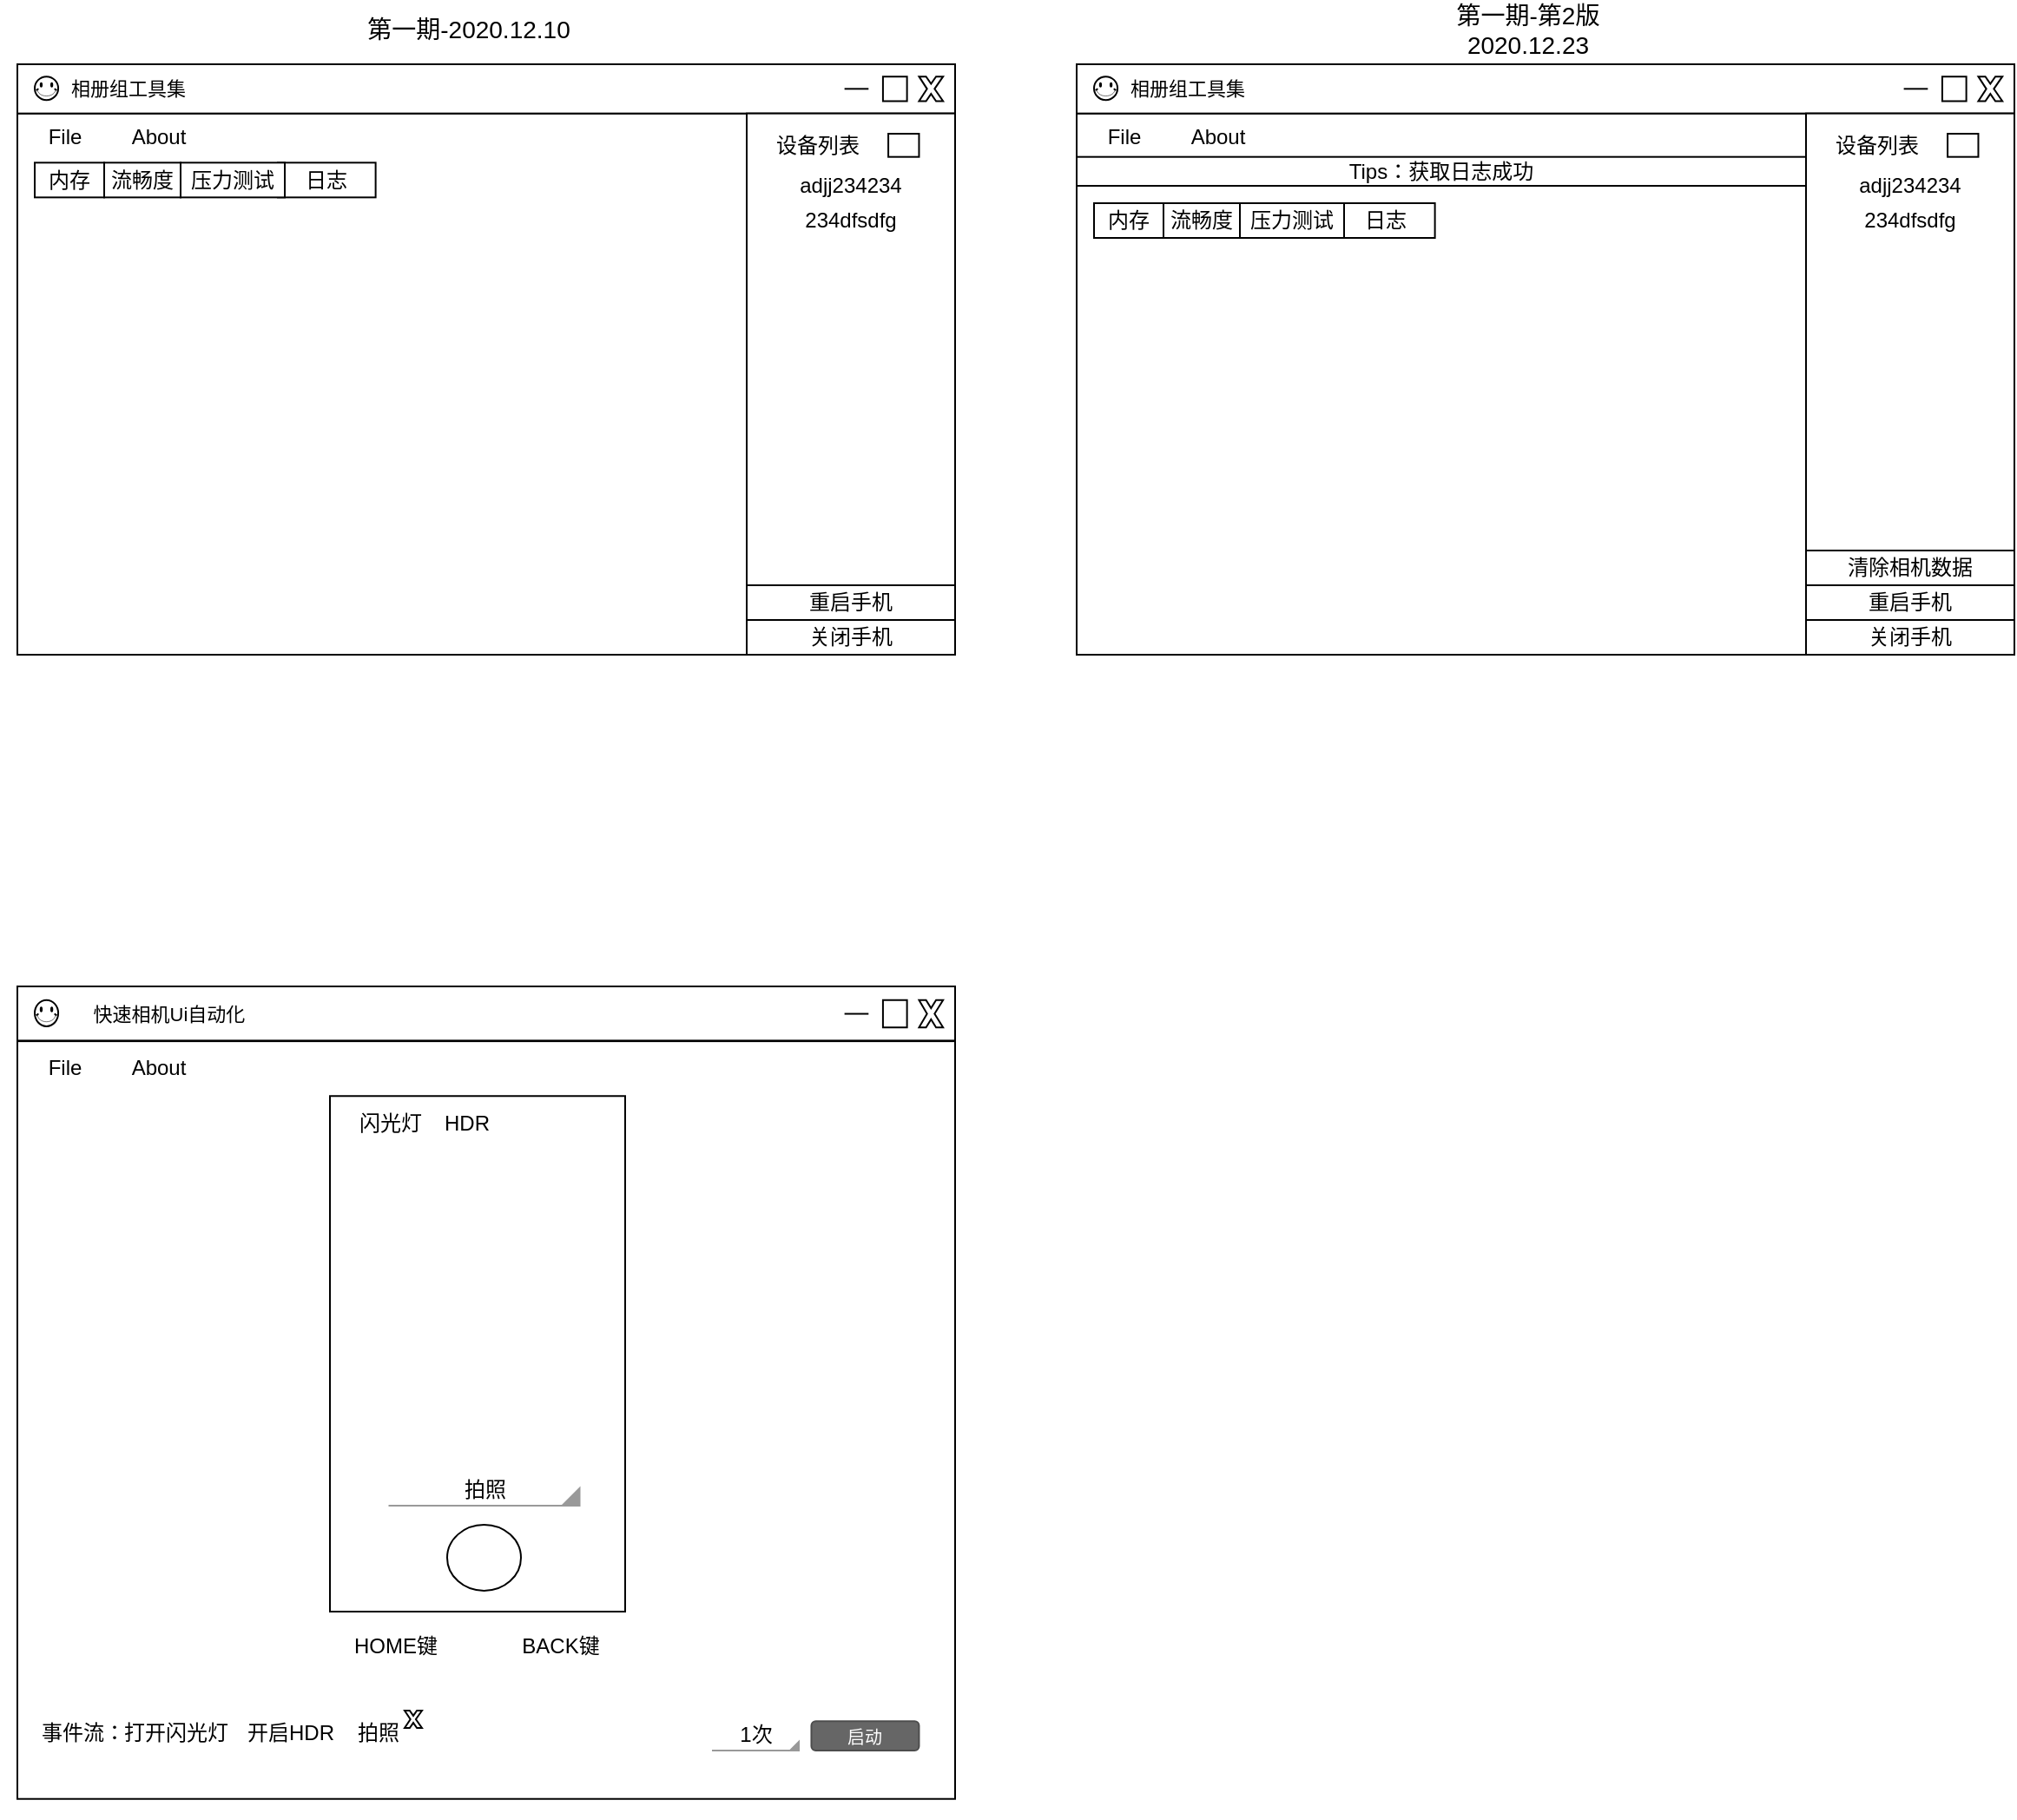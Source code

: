 <mxfile version="14.5.3" type="github">
  <diagram id="1P_7CGf5NRen447fJ8HE" name="Page-1">
    <mxGraphModel dx="1725" dy="490" grid="1" gridSize="10" guides="1" tooltips="1" connect="1" arrows="1" fold="1" page="1" pageScale="1" pageWidth="827" pageHeight="1169" math="0" shadow="0">
      <root>
        <mxCell id="0" />
        <mxCell id="1" parent="0" />
        <mxCell id="NniAMcF-AqxOJK8e0dRN-1" value="&lt;font style=&quot;font-size: 14px&quot;&gt;第一期-2020.12.10&lt;/font&gt;" style="text;html=1;strokeColor=none;fillColor=none;align=center;verticalAlign=middle;whiteSpace=wrap;rounded=0;" parent="1" vertex="1">
          <mxGeometry x="50" y="40" width="140" height="20" as="geometry" />
        </mxCell>
        <mxCell id="NniAMcF-AqxOJK8e0dRN-33" value="" style="group" parent="1" vertex="1" connectable="0">
          <mxGeometry x="-140" y="70" width="540" height="340" as="geometry" />
        </mxCell>
        <mxCell id="NniAMcF-AqxOJK8e0dRN-2" value="" style="rounded=0;whiteSpace=wrap;html=1;" parent="NniAMcF-AqxOJK8e0dRN-33" vertex="1">
          <mxGeometry y="28.333" width="540.0" height="311.667" as="geometry" />
        </mxCell>
        <mxCell id="NniAMcF-AqxOJK8e0dRN-3" value="" style="rounded=0;whiteSpace=wrap;html=1;" parent="NniAMcF-AqxOJK8e0dRN-33" vertex="1">
          <mxGeometry width="540.0" height="28.333" as="geometry" />
        </mxCell>
        <mxCell id="NniAMcF-AqxOJK8e0dRN-10" value="" style="verticalLabelPosition=bottom;verticalAlign=top;html=1;shape=mxgraph.basic.x" parent="NniAMcF-AqxOJK8e0dRN-33" vertex="1">
          <mxGeometry x="519.231" y="7.083" width="13.846" height="14.167" as="geometry" />
        </mxCell>
        <mxCell id="NniAMcF-AqxOJK8e0dRN-12" value="" style="verticalLabelPosition=bottom;verticalAlign=top;html=1;shape=mxgraph.basic.rect;fillColor2=none;strokeWidth=1;size=20;indent=5;" parent="NniAMcF-AqxOJK8e0dRN-33" vertex="1">
          <mxGeometry x="498.462" y="7.083" width="13.846" height="14.167" as="geometry" />
        </mxCell>
        <mxCell id="NniAMcF-AqxOJK8e0dRN-15" value="" style="endArrow=none;html=1;" parent="NniAMcF-AqxOJK8e0dRN-33" edge="1">
          <mxGeometry width="50" height="50" relative="1" as="geometry">
            <mxPoint x="476.308" y="14.167" as="sourcePoint" />
            <mxPoint x="490.154" y="14.167" as="targetPoint" />
          </mxGeometry>
        </mxCell>
        <mxCell id="NniAMcF-AqxOJK8e0dRN-18" value="&lt;font style=&quot;font-size: 11px&quot;&gt;相册组工具集&lt;/font&gt;" style="text;html=1;strokeColor=none;fillColor=none;align=center;verticalAlign=middle;whiteSpace=wrap;rounded=0;" parent="NniAMcF-AqxOJK8e0dRN-33" vertex="1">
          <mxGeometry x="24.54" width="77.85" height="28.33" as="geometry" />
        </mxCell>
        <mxCell id="NniAMcF-AqxOJK8e0dRN-21" value="File" style="text;html=1;strokeColor=none;fillColor=none;align=center;verticalAlign=middle;whiteSpace=wrap;rounded=0;" parent="NniAMcF-AqxOJK8e0dRN-33" vertex="1">
          <mxGeometry y="28.333" width="55.385" height="28.333" as="geometry" />
        </mxCell>
        <mxCell id="NniAMcF-AqxOJK8e0dRN-22" value="About" style="text;html=1;strokeColor=none;fillColor=none;align=center;verticalAlign=middle;whiteSpace=wrap;rounded=0;" parent="NniAMcF-AqxOJK8e0dRN-33" vertex="1">
          <mxGeometry x="54.0" y="28.333" width="55.385" height="28.333" as="geometry" />
        </mxCell>
        <mxCell id="NniAMcF-AqxOJK8e0dRN-34" value="内存" style="rounded=0;whiteSpace=wrap;html=1;" parent="NniAMcF-AqxOJK8e0dRN-33" vertex="1">
          <mxGeometry x="10.0" y="56.67" width="40" height="20" as="geometry" />
        </mxCell>
        <mxCell id="NniAMcF-AqxOJK8e0dRN-35" value="流畅度" style="rounded=0;whiteSpace=wrap;html=1;" parent="NniAMcF-AqxOJK8e0dRN-33" vertex="1">
          <mxGeometry x="50" y="56.67" width="44" height="20" as="geometry" />
        </mxCell>
        <mxCell id="NniAMcF-AqxOJK8e0dRN-37" value="" style="rounded=0;whiteSpace=wrap;html=1;" parent="NniAMcF-AqxOJK8e0dRN-33" vertex="1">
          <mxGeometry x="420" y="28.33" width="120" height="311.67" as="geometry" />
        </mxCell>
        <mxCell id="NniAMcF-AqxOJK8e0dRN-39" value="设备列表" style="text;html=1;strokeColor=none;fillColor=none;align=center;verticalAlign=middle;whiteSpace=wrap;rounded=0;" parent="NniAMcF-AqxOJK8e0dRN-33" vertex="1">
          <mxGeometry x="430" y="36.67" width="62" height="20" as="geometry" />
        </mxCell>
        <mxCell id="NniAMcF-AqxOJK8e0dRN-41" value="日志" style="rounded=0;whiteSpace=wrap;html=1;" parent="NniAMcF-AqxOJK8e0dRN-33" vertex="1">
          <mxGeometry x="150" y="56.67" width="56.31" height="20" as="geometry" />
        </mxCell>
        <mxCell id="NniAMcF-AqxOJK8e0dRN-42" value="" style="rounded=0;whiteSpace=wrap;html=1;" parent="NniAMcF-AqxOJK8e0dRN-33" vertex="1">
          <mxGeometry x="501.54" y="40.01" width="17.69" height="13.33" as="geometry" />
        </mxCell>
        <mxCell id="NniAMcF-AqxOJK8e0dRN-46" value="adjj234234" style="text;html=1;strokeColor=none;fillColor=none;align=center;verticalAlign=middle;whiteSpace=wrap;rounded=0;" parent="NniAMcF-AqxOJK8e0dRN-33" vertex="1">
          <mxGeometry x="420" y="60" width="120" height="20" as="geometry" />
        </mxCell>
        <mxCell id="NniAMcF-AqxOJK8e0dRN-47" value="234dfsdfg" style="text;html=1;strokeColor=none;fillColor=none;align=center;verticalAlign=middle;whiteSpace=wrap;rounded=0;" parent="NniAMcF-AqxOJK8e0dRN-33" vertex="1">
          <mxGeometry x="420" y="80" width="120" height="20" as="geometry" />
        </mxCell>
        <mxCell id="NniAMcF-AqxOJK8e0dRN-48" value="重启手机" style="rounded=0;whiteSpace=wrap;html=1;" parent="NniAMcF-AqxOJK8e0dRN-33" vertex="1">
          <mxGeometry x="420" y="300" width="120" height="20" as="geometry" />
        </mxCell>
        <mxCell id="NniAMcF-AqxOJK8e0dRN-68" value="关闭手机" style="rounded=0;whiteSpace=wrap;html=1;" parent="NniAMcF-AqxOJK8e0dRN-33" vertex="1">
          <mxGeometry x="420" y="320" width="120" height="20" as="geometry" />
        </mxCell>
        <mxCell id="NniAMcF-AqxOJK8e0dRN-70" value="" style="verticalLabelPosition=bottom;verticalAlign=top;html=1;shape=mxgraph.basic.smiley" parent="NniAMcF-AqxOJK8e0dRN-33" vertex="1">
          <mxGeometry x="10" y="7.08" width="13.54" height="13.54" as="geometry" />
        </mxCell>
        <mxCell id="NniAMcF-AqxOJK8e0dRN-75" value="压力测试" style="rounded=0;whiteSpace=wrap;html=1;" parent="NniAMcF-AqxOJK8e0dRN-33" vertex="1">
          <mxGeometry x="94" y="56.67" width="60" height="20" as="geometry" />
        </mxCell>
        <mxCell id="PtmkaYNPwoIaMwavgQvr-5" value="&lt;font style=&quot;font-size: 14px&quot;&gt;第一期-第2版2020.12.23&lt;/font&gt;" style="text;html=1;strokeColor=none;fillColor=none;align=center;verticalAlign=middle;whiteSpace=wrap;rounded=0;" parent="1" vertex="1">
          <mxGeometry x="660" y="40" width="140" height="20" as="geometry" />
        </mxCell>
        <mxCell id="PtmkaYNPwoIaMwavgQvr-6" value="" style="group" parent="1" vertex="1" connectable="0">
          <mxGeometry x="470" y="70" width="540" height="340" as="geometry" />
        </mxCell>
        <mxCell id="PtmkaYNPwoIaMwavgQvr-7" value="" style="rounded=0;whiteSpace=wrap;html=1;" parent="PtmkaYNPwoIaMwavgQvr-6" vertex="1">
          <mxGeometry y="28.333" width="540.0" height="311.667" as="geometry" />
        </mxCell>
        <mxCell id="PtmkaYNPwoIaMwavgQvr-8" value="" style="rounded=0;whiteSpace=wrap;html=1;" parent="PtmkaYNPwoIaMwavgQvr-6" vertex="1">
          <mxGeometry width="540.0" height="28.333" as="geometry" />
        </mxCell>
        <mxCell id="PtmkaYNPwoIaMwavgQvr-9" value="" style="verticalLabelPosition=bottom;verticalAlign=top;html=1;shape=mxgraph.basic.x" parent="PtmkaYNPwoIaMwavgQvr-6" vertex="1">
          <mxGeometry x="519.231" y="7.083" width="13.846" height="14.167" as="geometry" />
        </mxCell>
        <mxCell id="PtmkaYNPwoIaMwavgQvr-10" value="" style="verticalLabelPosition=bottom;verticalAlign=top;html=1;shape=mxgraph.basic.rect;fillColor2=none;strokeWidth=1;size=20;indent=5;" parent="PtmkaYNPwoIaMwavgQvr-6" vertex="1">
          <mxGeometry x="498.462" y="7.083" width="13.846" height="14.167" as="geometry" />
        </mxCell>
        <mxCell id="PtmkaYNPwoIaMwavgQvr-11" value="" style="endArrow=none;html=1;" parent="PtmkaYNPwoIaMwavgQvr-6" edge="1">
          <mxGeometry width="50" height="50" relative="1" as="geometry">
            <mxPoint x="476.308" y="14.167" as="sourcePoint" />
            <mxPoint x="490.154" y="14.167" as="targetPoint" />
          </mxGeometry>
        </mxCell>
        <mxCell id="PtmkaYNPwoIaMwavgQvr-12" value="&lt;font style=&quot;font-size: 11px&quot;&gt;相册组工具集&lt;/font&gt;" style="text;html=1;strokeColor=none;fillColor=none;align=center;verticalAlign=middle;whiteSpace=wrap;rounded=0;" parent="PtmkaYNPwoIaMwavgQvr-6" vertex="1">
          <mxGeometry x="24.54" width="77.85" height="28.33" as="geometry" />
        </mxCell>
        <mxCell id="PtmkaYNPwoIaMwavgQvr-13" value="File" style="text;html=1;strokeColor=none;fillColor=none;align=center;verticalAlign=middle;whiteSpace=wrap;rounded=0;" parent="PtmkaYNPwoIaMwavgQvr-6" vertex="1">
          <mxGeometry y="28.333" width="55.385" height="28.333" as="geometry" />
        </mxCell>
        <mxCell id="PtmkaYNPwoIaMwavgQvr-14" value="About" style="text;html=1;strokeColor=none;fillColor=none;align=center;verticalAlign=middle;whiteSpace=wrap;rounded=0;" parent="PtmkaYNPwoIaMwavgQvr-6" vertex="1">
          <mxGeometry x="54.0" y="28.333" width="55.385" height="28.333" as="geometry" />
        </mxCell>
        <mxCell id="PtmkaYNPwoIaMwavgQvr-15" value="内存" style="rounded=0;whiteSpace=wrap;html=1;" parent="PtmkaYNPwoIaMwavgQvr-6" vertex="1">
          <mxGeometry x="10.0" y="80" width="40" height="20" as="geometry" />
        </mxCell>
        <mxCell id="PtmkaYNPwoIaMwavgQvr-16" value="流畅度" style="rounded=0;whiteSpace=wrap;html=1;" parent="PtmkaYNPwoIaMwavgQvr-6" vertex="1">
          <mxGeometry x="50" y="80" width="44" height="20" as="geometry" />
        </mxCell>
        <mxCell id="PtmkaYNPwoIaMwavgQvr-17" value="" style="rounded=0;whiteSpace=wrap;html=1;" parent="PtmkaYNPwoIaMwavgQvr-6" vertex="1">
          <mxGeometry x="420" y="28.33" width="120" height="311.67" as="geometry" />
        </mxCell>
        <mxCell id="PtmkaYNPwoIaMwavgQvr-18" value="设备列表" style="text;html=1;strokeColor=none;fillColor=none;align=center;verticalAlign=middle;whiteSpace=wrap;rounded=0;" parent="PtmkaYNPwoIaMwavgQvr-6" vertex="1">
          <mxGeometry x="430" y="36.67" width="62" height="20" as="geometry" />
        </mxCell>
        <mxCell id="PtmkaYNPwoIaMwavgQvr-19" value="日志" style="rounded=0;whiteSpace=wrap;html=1;" parent="PtmkaYNPwoIaMwavgQvr-6" vertex="1">
          <mxGeometry x="150" y="80" width="56.31" height="20" as="geometry" />
        </mxCell>
        <mxCell id="PtmkaYNPwoIaMwavgQvr-20" value="" style="rounded=0;whiteSpace=wrap;html=1;" parent="PtmkaYNPwoIaMwavgQvr-6" vertex="1">
          <mxGeometry x="501.54" y="40.01" width="17.69" height="13.33" as="geometry" />
        </mxCell>
        <mxCell id="PtmkaYNPwoIaMwavgQvr-21" value="adjj234234" style="text;html=1;strokeColor=none;fillColor=none;align=center;verticalAlign=middle;whiteSpace=wrap;rounded=0;" parent="PtmkaYNPwoIaMwavgQvr-6" vertex="1">
          <mxGeometry x="420" y="60" width="120" height="20" as="geometry" />
        </mxCell>
        <mxCell id="PtmkaYNPwoIaMwavgQvr-22" value="234dfsdfg" style="text;html=1;strokeColor=none;fillColor=none;align=center;verticalAlign=middle;whiteSpace=wrap;rounded=0;" parent="PtmkaYNPwoIaMwavgQvr-6" vertex="1">
          <mxGeometry x="420" y="80" width="120" height="20" as="geometry" />
        </mxCell>
        <mxCell id="PtmkaYNPwoIaMwavgQvr-23" value="重启手机" style="rounded=0;whiteSpace=wrap;html=1;" parent="PtmkaYNPwoIaMwavgQvr-6" vertex="1">
          <mxGeometry x="420" y="300" width="120" height="20" as="geometry" />
        </mxCell>
        <mxCell id="PtmkaYNPwoIaMwavgQvr-24" value="关闭手机" style="rounded=0;whiteSpace=wrap;html=1;" parent="PtmkaYNPwoIaMwavgQvr-6" vertex="1">
          <mxGeometry x="420" y="320" width="120" height="20" as="geometry" />
        </mxCell>
        <mxCell id="PtmkaYNPwoIaMwavgQvr-25" value="" style="verticalLabelPosition=bottom;verticalAlign=top;html=1;shape=mxgraph.basic.smiley" parent="PtmkaYNPwoIaMwavgQvr-6" vertex="1">
          <mxGeometry x="10" y="7.08" width="13.54" height="13.54" as="geometry" />
        </mxCell>
        <mxCell id="PtmkaYNPwoIaMwavgQvr-26" value="压力测试" style="rounded=0;whiteSpace=wrap;html=1;" parent="PtmkaYNPwoIaMwavgQvr-6" vertex="1">
          <mxGeometry x="94" y="80" width="60" height="20" as="geometry" />
        </mxCell>
        <mxCell id="PtmkaYNPwoIaMwavgQvr-27" value="清除相机数据" style="rounded=0;whiteSpace=wrap;html=1;" parent="PtmkaYNPwoIaMwavgQvr-6" vertex="1">
          <mxGeometry x="420" y="280" width="120" height="20" as="geometry" />
        </mxCell>
        <mxCell id="PtmkaYNPwoIaMwavgQvr-28" value="Tips：获取日志成功" style="rounded=0;whiteSpace=wrap;html=1;" parent="PtmkaYNPwoIaMwavgQvr-6" vertex="1">
          <mxGeometry y="53.34" width="420" height="16.66" as="geometry" />
        </mxCell>
        <mxCell id="2Qe8csAiUL0kfLp2vOkT-1" value="" style="group" vertex="1" connectable="0" parent="1">
          <mxGeometry x="-140" y="601" width="540" height="479" as="geometry" />
        </mxCell>
        <mxCell id="2Qe8csAiUL0kfLp2vOkT-2" value="" style="rounded=0;whiteSpace=wrap;html=1;" vertex="1" parent="2Qe8csAiUL0kfLp2vOkT-1">
          <mxGeometry y="31.558" width="540" height="436.302" as="geometry" />
        </mxCell>
        <mxCell id="2Qe8csAiUL0kfLp2vOkT-3" value="" style="rounded=0;whiteSpace=wrap;html=1;" vertex="1" parent="2Qe8csAiUL0kfLp2vOkT-1">
          <mxGeometry width="540" height="31.202" as="geometry" />
        </mxCell>
        <mxCell id="2Qe8csAiUL0kfLp2vOkT-4" value="" style="verticalLabelPosition=bottom;verticalAlign=top;html=1;shape=mxgraph.basic.x" vertex="1" parent="2Qe8csAiUL0kfLp2vOkT-1">
          <mxGeometry x="519.231" y="7.891" width="13.846" height="15.781" as="geometry" />
        </mxCell>
        <mxCell id="2Qe8csAiUL0kfLp2vOkT-5" value="" style="verticalLabelPosition=bottom;verticalAlign=top;html=1;shape=mxgraph.basic.rect;fillColor2=none;strokeWidth=1;size=20;indent=5;" vertex="1" parent="2Qe8csAiUL0kfLp2vOkT-1">
          <mxGeometry x="498.462" y="7.891" width="13.846" height="15.781" as="geometry" />
        </mxCell>
        <mxCell id="2Qe8csAiUL0kfLp2vOkT-6" value="" style="endArrow=none;html=1;" edge="1" parent="2Qe8csAiUL0kfLp2vOkT-1">
          <mxGeometry width="50" height="50" relative="1" as="geometry">
            <mxPoint x="476.308" y="15.781" as="sourcePoint" />
            <mxPoint x="490.154" y="15.781" as="targetPoint" />
          </mxGeometry>
        </mxCell>
        <mxCell id="2Qe8csAiUL0kfLp2vOkT-7" value="&lt;span style=&quot;font-size: 11px&quot;&gt;快速相机Ui自动化&lt;/span&gt;" style="text;html=1;strokeColor=none;fillColor=none;align=center;verticalAlign=middle;whiteSpace=wrap;rounded=0;" vertex="1" parent="2Qe8csAiUL0kfLp2vOkT-1">
          <mxGeometry x="24.54" width="125.46" height="31.558" as="geometry" />
        </mxCell>
        <mxCell id="2Qe8csAiUL0kfLp2vOkT-8" value="File" style="text;html=1;strokeColor=none;fillColor=none;align=center;verticalAlign=middle;whiteSpace=wrap;rounded=0;" vertex="1" parent="2Qe8csAiUL0kfLp2vOkT-1">
          <mxGeometry y="31.562" width="55.385" height="31.562" as="geometry" />
        </mxCell>
        <mxCell id="2Qe8csAiUL0kfLp2vOkT-9" value="About" style="text;html=1;strokeColor=none;fillColor=none;align=center;verticalAlign=middle;whiteSpace=wrap;rounded=0;" vertex="1" parent="2Qe8csAiUL0kfLp2vOkT-1">
          <mxGeometry x="54.0" y="31.562" width="55.385" height="31.562" as="geometry" />
        </mxCell>
        <mxCell id="2Qe8csAiUL0kfLp2vOkT-20" value="" style="verticalLabelPosition=bottom;verticalAlign=top;html=1;shape=mxgraph.basic.smiley" vertex="1" parent="2Qe8csAiUL0kfLp2vOkT-1">
          <mxGeometry x="10" y="7.887" width="13.54" height="15.083" as="geometry" />
        </mxCell>
        <mxCell id="2Qe8csAiUL0kfLp2vOkT-22" value="" style="rounded=0;whiteSpace=wrap;html=1;" vertex="1" parent="2Qe8csAiUL0kfLp2vOkT-1">
          <mxGeometry x="180" y="63.13" width="170" height="296.87" as="geometry" />
        </mxCell>
        <mxCell id="2Qe8csAiUL0kfLp2vOkT-23" value="" style="verticalLabelPosition=bottom;verticalAlign=top;html=1;shape=mxgraph.basic.donut;dx=25;" vertex="1" parent="2Qe8csAiUL0kfLp2vOkT-1">
          <mxGeometry x="247.5" y="310" width="42.5" height="37.98" as="geometry" />
        </mxCell>
        <mxCell id="2Qe8csAiUL0kfLp2vOkT-28" value="HOME键" style="text;html=1;strokeColor=none;fillColor=none;align=center;verticalAlign=middle;whiteSpace=wrap;rounded=0;" vertex="1" parent="2Qe8csAiUL0kfLp2vOkT-1">
          <mxGeometry x="187.5" y="368.993" width="60" height="22.279" as="geometry" />
        </mxCell>
        <mxCell id="2Qe8csAiUL0kfLp2vOkT-29" value="BACK键" style="text;html=1;strokeColor=none;fillColor=none;align=center;verticalAlign=middle;whiteSpace=wrap;rounded=0;" vertex="1" parent="2Qe8csAiUL0kfLp2vOkT-1">
          <mxGeometry x="282.5" y="368.997" width="60" height="22.279" as="geometry" />
        </mxCell>
        <mxCell id="2Qe8csAiUL0kfLp2vOkT-31" value="拍照" style="strokeWidth=1;html=1;shadow=0;dashed=0;shape=mxgraph.android.spinner2;align=center;fillColor=#999999;strokeColor=#999999;verticalAlign=bottom" vertex="1" parent="2Qe8csAiUL0kfLp2vOkT-1">
          <mxGeometry x="213.75" y="289" width="110" height="10" as="geometry" />
        </mxCell>
        <mxCell id="2Qe8csAiUL0kfLp2vOkT-39" value="事件流：" style="text;html=1;strokeColor=none;fillColor=none;align=center;verticalAlign=middle;whiteSpace=wrap;rounded=0;" vertex="1" parent="2Qe8csAiUL0kfLp2vOkT-1">
          <mxGeometry x="-10" y="409" width="96" height="41" as="geometry" />
        </mxCell>
        <mxCell id="2Qe8csAiUL0kfLp2vOkT-41" value="打开闪光灯" style="text;html=1;strokeColor=none;fillColor=none;align=center;verticalAlign=middle;whiteSpace=wrap;rounded=0;" vertex="1" parent="2Qe8csAiUL0kfLp2vOkT-1">
          <mxGeometry x="55.38" y="419.5" width="73" height="20" as="geometry" />
        </mxCell>
        <mxCell id="2Qe8csAiUL0kfLp2vOkT-47" value="开启HDR" style="text;html=1;strokeColor=none;fillColor=none;align=center;verticalAlign=middle;whiteSpace=wrap;rounded=0;" vertex="1" parent="2Qe8csAiUL0kfLp2vOkT-1">
          <mxGeometry x="121.38" y="419.5" width="73" height="20" as="geometry" />
        </mxCell>
        <mxCell id="2Qe8csAiUL0kfLp2vOkT-48" value="拍照" style="text;html=1;strokeColor=none;fillColor=none;align=center;verticalAlign=middle;whiteSpace=wrap;rounded=0;" vertex="1" parent="2Qe8csAiUL0kfLp2vOkT-1">
          <mxGeometry x="187.5" y="419.5" width="40" height="20" as="geometry" />
        </mxCell>
        <mxCell id="2Qe8csAiUL0kfLp2vOkT-50" value="闪光灯" style="text;html=1;strokeColor=none;fillColor=none;align=center;verticalAlign=middle;whiteSpace=wrap;rounded=0;" vertex="1" parent="2Qe8csAiUL0kfLp2vOkT-1">
          <mxGeometry x="190" y="69" width="50" height="20" as="geometry" />
        </mxCell>
        <mxCell id="2Qe8csAiUL0kfLp2vOkT-51" value="HDR" style="text;html=1;strokeColor=none;fillColor=none;align=center;verticalAlign=middle;whiteSpace=wrap;rounded=0;" vertex="1" parent="2Qe8csAiUL0kfLp2vOkT-1">
          <mxGeometry x="239" y="69" width="40" height="20" as="geometry" />
        </mxCell>
        <mxCell id="2Qe8csAiUL0kfLp2vOkT-52" value="1次" style="strokeWidth=1;html=1;shadow=0;dashed=0;shape=mxgraph.android.spinner2;align=center;fillColor=#999999;strokeColor=#999999;verticalAlign=bottom" vertex="1" parent="2Qe8csAiUL0kfLp2vOkT-1">
          <mxGeometry x="400" y="430" width="50" height="10" as="geometry" />
        </mxCell>
        <mxCell id="2Qe8csAiUL0kfLp2vOkT-53" value="启动" style="rounded=1;html=1;shadow=0;dashed=0;whiteSpace=wrap;fontSize=10;fillColor=#666666;align=center;strokeColor=#4D4D4D;fontColor=#ffffff;" vertex="1" parent="2Qe8csAiUL0kfLp2vOkT-1">
          <mxGeometry x="457.23" y="423.12" width="62" height="16.88" as="geometry" />
        </mxCell>
        <mxCell id="2Qe8csAiUL0kfLp2vOkT-54" value="" style="verticalLabelPosition=bottom;verticalAlign=top;html=1;shape=mxgraph.basic.x" vertex="1" parent="2Qe8csAiUL0kfLp2vOkT-1">
          <mxGeometry x="223" y="417" width="10" height="10" as="geometry" />
        </mxCell>
      </root>
    </mxGraphModel>
  </diagram>
</mxfile>
